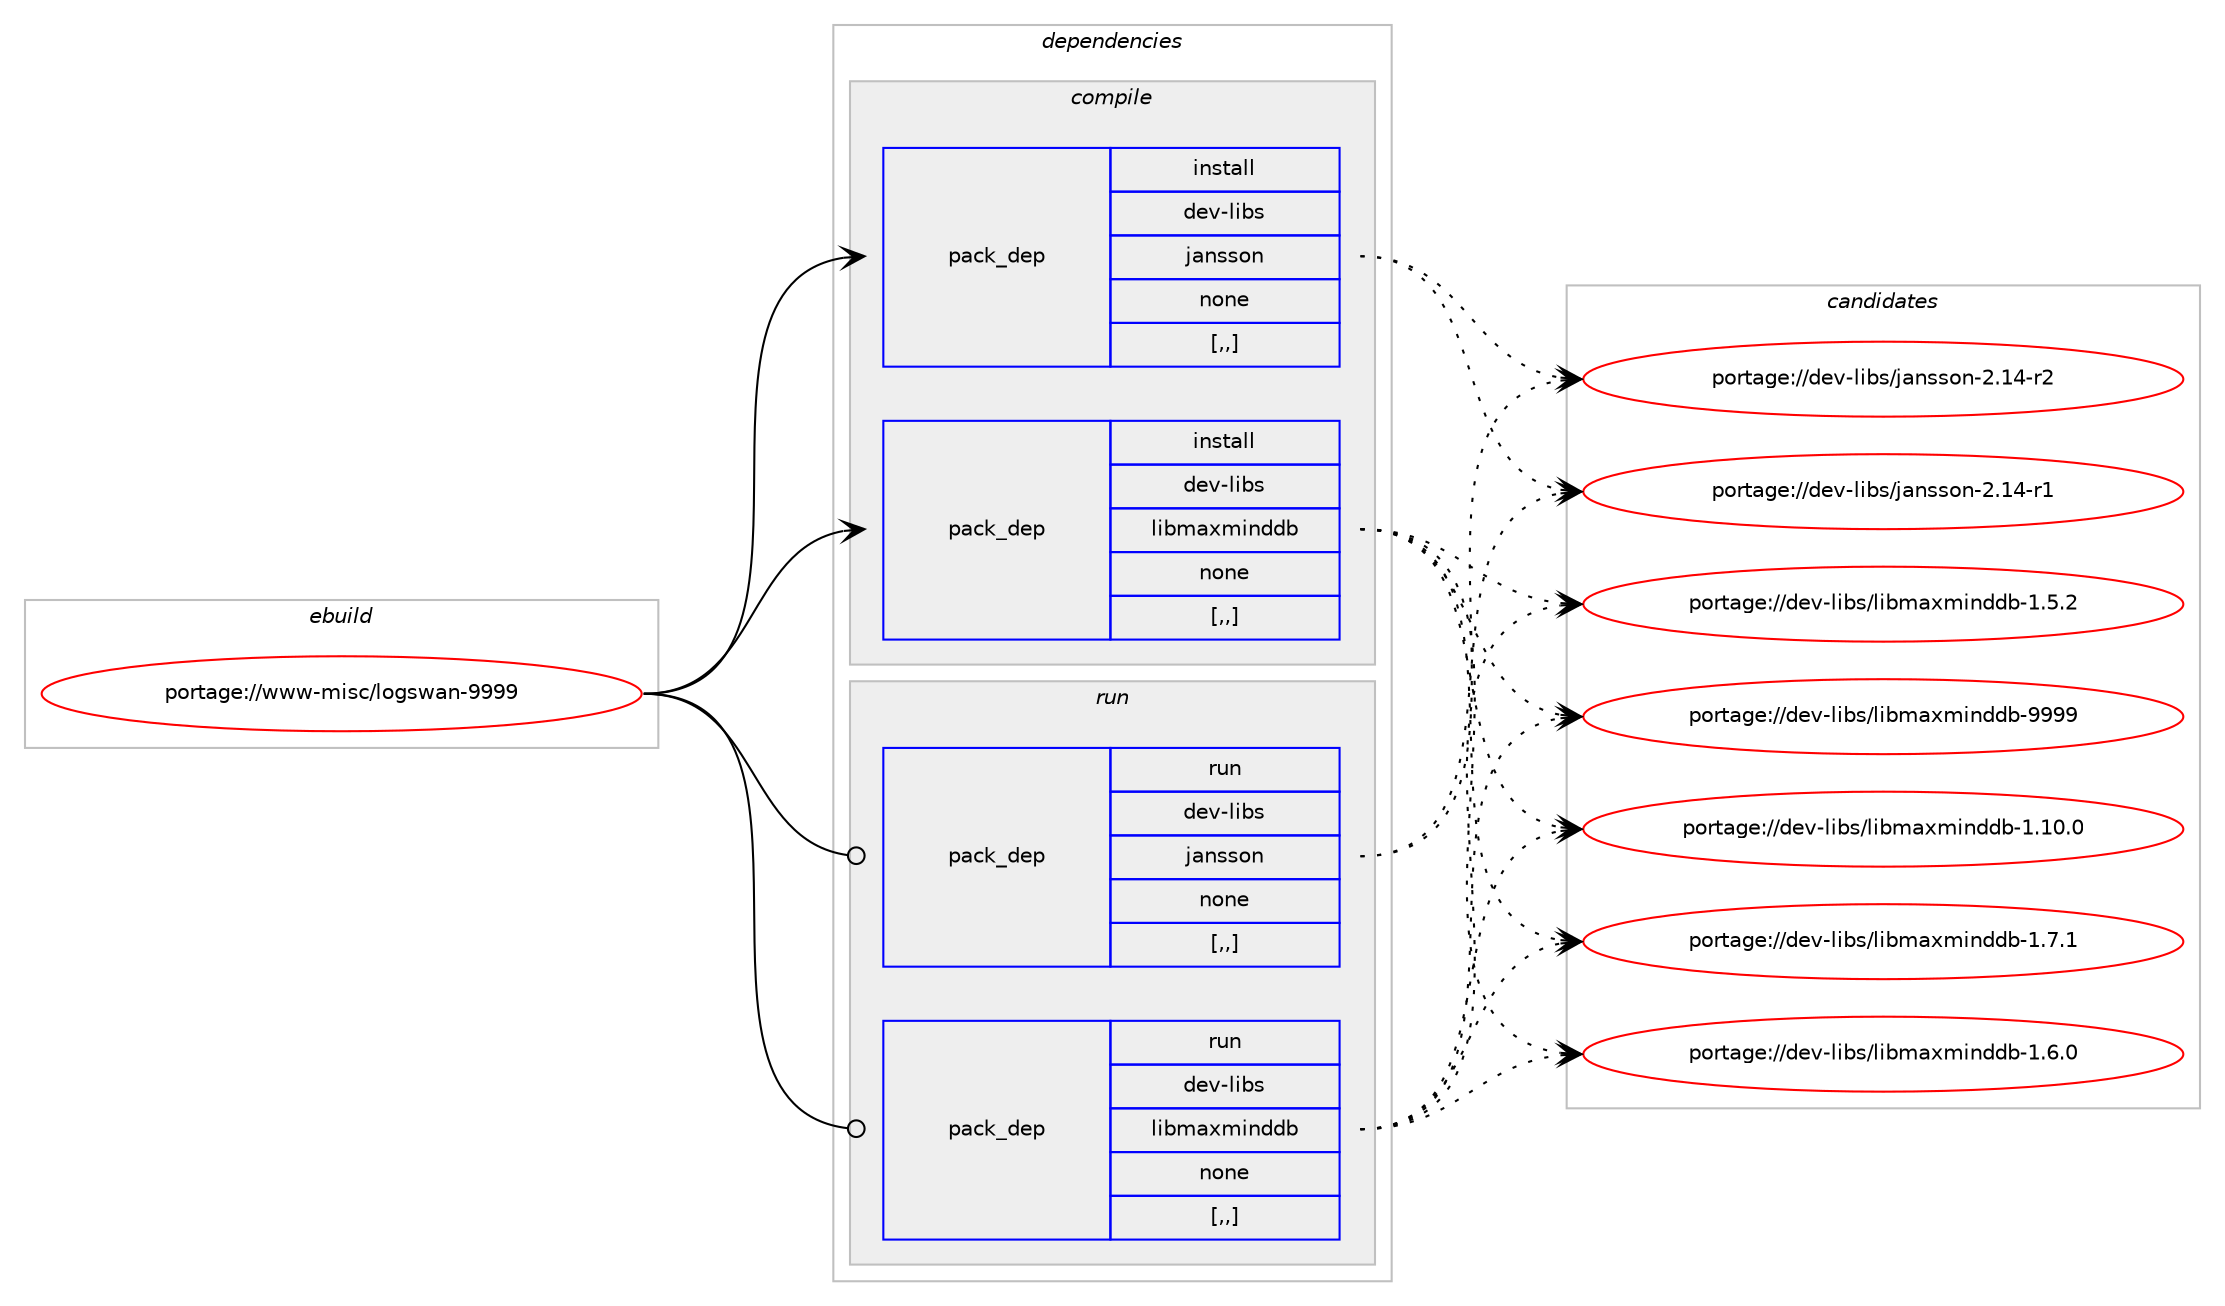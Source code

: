 digraph prolog {

# *************
# Graph options
# *************

newrank=true;
concentrate=true;
compound=true;
graph [rankdir=LR,fontname=Helvetica,fontsize=10,ranksep=1.5];#, ranksep=2.5, nodesep=0.2];
edge  [arrowhead=vee];
node  [fontname=Helvetica,fontsize=10];

# **********
# The ebuild
# **********

subgraph cluster_leftcol {
color=gray;
label=<<i>ebuild</i>>;
id [label="portage://www-misc/logswan-9999", color=red, width=4, href="../www-misc/logswan-9999.svg"];
}

# ****************
# The dependencies
# ****************

subgraph cluster_midcol {
color=gray;
label=<<i>dependencies</i>>;
subgraph cluster_compile {
fillcolor="#eeeeee";
style=filled;
label=<<i>compile</i>>;
subgraph pack328627 {
dependency452366 [label=<<TABLE BORDER="0" CELLBORDER="1" CELLSPACING="0" CELLPADDING="4" WIDTH="220"><TR><TD ROWSPAN="6" CELLPADDING="30">pack_dep</TD></TR><TR><TD WIDTH="110">install</TD></TR><TR><TD>dev-libs</TD></TR><TR><TD>jansson</TD></TR><TR><TD>none</TD></TR><TR><TD>[,,]</TD></TR></TABLE>>, shape=none, color=blue];
}
id:e -> dependency452366:w [weight=20,style="solid",arrowhead="vee"];
subgraph pack328628 {
dependency452367 [label=<<TABLE BORDER="0" CELLBORDER="1" CELLSPACING="0" CELLPADDING="4" WIDTH="220"><TR><TD ROWSPAN="6" CELLPADDING="30">pack_dep</TD></TR><TR><TD WIDTH="110">install</TD></TR><TR><TD>dev-libs</TD></TR><TR><TD>libmaxminddb</TD></TR><TR><TD>none</TD></TR><TR><TD>[,,]</TD></TR></TABLE>>, shape=none, color=blue];
}
id:e -> dependency452367:w [weight=20,style="solid",arrowhead="vee"];
}
subgraph cluster_compileandrun {
fillcolor="#eeeeee";
style=filled;
label=<<i>compile and run</i>>;
}
subgraph cluster_run {
fillcolor="#eeeeee";
style=filled;
label=<<i>run</i>>;
subgraph pack328629 {
dependency452368 [label=<<TABLE BORDER="0" CELLBORDER="1" CELLSPACING="0" CELLPADDING="4" WIDTH="220"><TR><TD ROWSPAN="6" CELLPADDING="30">pack_dep</TD></TR><TR><TD WIDTH="110">run</TD></TR><TR><TD>dev-libs</TD></TR><TR><TD>jansson</TD></TR><TR><TD>none</TD></TR><TR><TD>[,,]</TD></TR></TABLE>>, shape=none, color=blue];
}
id:e -> dependency452368:w [weight=20,style="solid",arrowhead="odot"];
subgraph pack328630 {
dependency452369 [label=<<TABLE BORDER="0" CELLBORDER="1" CELLSPACING="0" CELLPADDING="4" WIDTH="220"><TR><TD ROWSPAN="6" CELLPADDING="30">pack_dep</TD></TR><TR><TD WIDTH="110">run</TD></TR><TR><TD>dev-libs</TD></TR><TR><TD>libmaxminddb</TD></TR><TR><TD>none</TD></TR><TR><TD>[,,]</TD></TR></TABLE>>, shape=none, color=blue];
}
id:e -> dependency452369:w [weight=20,style="solid",arrowhead="odot"];
}
}

# **************
# The candidates
# **************

subgraph cluster_choices {
rank=same;
color=gray;
label=<<i>candidates</i>>;

subgraph choice328627 {
color=black;
nodesep=1;
choice1001011184510810598115471069711011511511111045504649524511450 [label="portage://dev-libs/jansson-2.14-r2", color=red, width=4,href="../dev-libs/jansson-2.14-r2.svg"];
choice1001011184510810598115471069711011511511111045504649524511449 [label="portage://dev-libs/jansson-2.14-r1", color=red, width=4,href="../dev-libs/jansson-2.14-r1.svg"];
dependency452366:e -> choice1001011184510810598115471069711011511511111045504649524511450:w [style=dotted,weight="100"];
dependency452366:e -> choice1001011184510810598115471069711011511511111045504649524511449:w [style=dotted,weight="100"];
}
subgraph choice328628 {
color=black;
nodesep=1;
choice1001011184510810598115471081059810997120109105110100100984557575757 [label="portage://dev-libs/libmaxminddb-9999", color=red, width=4,href="../dev-libs/libmaxminddb-9999.svg"];
choice10010111845108105981154710810598109971201091051101001009845494649484648 [label="portage://dev-libs/libmaxminddb-1.10.0", color=red, width=4,href="../dev-libs/libmaxminddb-1.10.0.svg"];
choice100101118451081059811547108105981099712010910511010010098454946554649 [label="portage://dev-libs/libmaxminddb-1.7.1", color=red, width=4,href="../dev-libs/libmaxminddb-1.7.1.svg"];
choice100101118451081059811547108105981099712010910511010010098454946544648 [label="portage://dev-libs/libmaxminddb-1.6.0", color=red, width=4,href="../dev-libs/libmaxminddb-1.6.0.svg"];
choice100101118451081059811547108105981099712010910511010010098454946534650 [label="portage://dev-libs/libmaxminddb-1.5.2", color=red, width=4,href="../dev-libs/libmaxminddb-1.5.2.svg"];
dependency452367:e -> choice1001011184510810598115471081059810997120109105110100100984557575757:w [style=dotted,weight="100"];
dependency452367:e -> choice10010111845108105981154710810598109971201091051101001009845494649484648:w [style=dotted,weight="100"];
dependency452367:e -> choice100101118451081059811547108105981099712010910511010010098454946554649:w [style=dotted,weight="100"];
dependency452367:e -> choice100101118451081059811547108105981099712010910511010010098454946544648:w [style=dotted,weight="100"];
dependency452367:e -> choice100101118451081059811547108105981099712010910511010010098454946534650:w [style=dotted,weight="100"];
}
subgraph choice328629 {
color=black;
nodesep=1;
choice1001011184510810598115471069711011511511111045504649524511450 [label="portage://dev-libs/jansson-2.14-r2", color=red, width=4,href="../dev-libs/jansson-2.14-r2.svg"];
choice1001011184510810598115471069711011511511111045504649524511449 [label="portage://dev-libs/jansson-2.14-r1", color=red, width=4,href="../dev-libs/jansson-2.14-r1.svg"];
dependency452368:e -> choice1001011184510810598115471069711011511511111045504649524511450:w [style=dotted,weight="100"];
dependency452368:e -> choice1001011184510810598115471069711011511511111045504649524511449:w [style=dotted,weight="100"];
}
subgraph choice328630 {
color=black;
nodesep=1;
choice1001011184510810598115471081059810997120109105110100100984557575757 [label="portage://dev-libs/libmaxminddb-9999", color=red, width=4,href="../dev-libs/libmaxminddb-9999.svg"];
choice10010111845108105981154710810598109971201091051101001009845494649484648 [label="portage://dev-libs/libmaxminddb-1.10.0", color=red, width=4,href="../dev-libs/libmaxminddb-1.10.0.svg"];
choice100101118451081059811547108105981099712010910511010010098454946554649 [label="portage://dev-libs/libmaxminddb-1.7.1", color=red, width=4,href="../dev-libs/libmaxminddb-1.7.1.svg"];
choice100101118451081059811547108105981099712010910511010010098454946544648 [label="portage://dev-libs/libmaxminddb-1.6.0", color=red, width=4,href="../dev-libs/libmaxminddb-1.6.0.svg"];
choice100101118451081059811547108105981099712010910511010010098454946534650 [label="portage://dev-libs/libmaxminddb-1.5.2", color=red, width=4,href="../dev-libs/libmaxminddb-1.5.2.svg"];
dependency452369:e -> choice1001011184510810598115471081059810997120109105110100100984557575757:w [style=dotted,weight="100"];
dependency452369:e -> choice10010111845108105981154710810598109971201091051101001009845494649484648:w [style=dotted,weight="100"];
dependency452369:e -> choice100101118451081059811547108105981099712010910511010010098454946554649:w [style=dotted,weight="100"];
dependency452369:e -> choice100101118451081059811547108105981099712010910511010010098454946544648:w [style=dotted,weight="100"];
dependency452369:e -> choice100101118451081059811547108105981099712010910511010010098454946534650:w [style=dotted,weight="100"];
}
}

}
